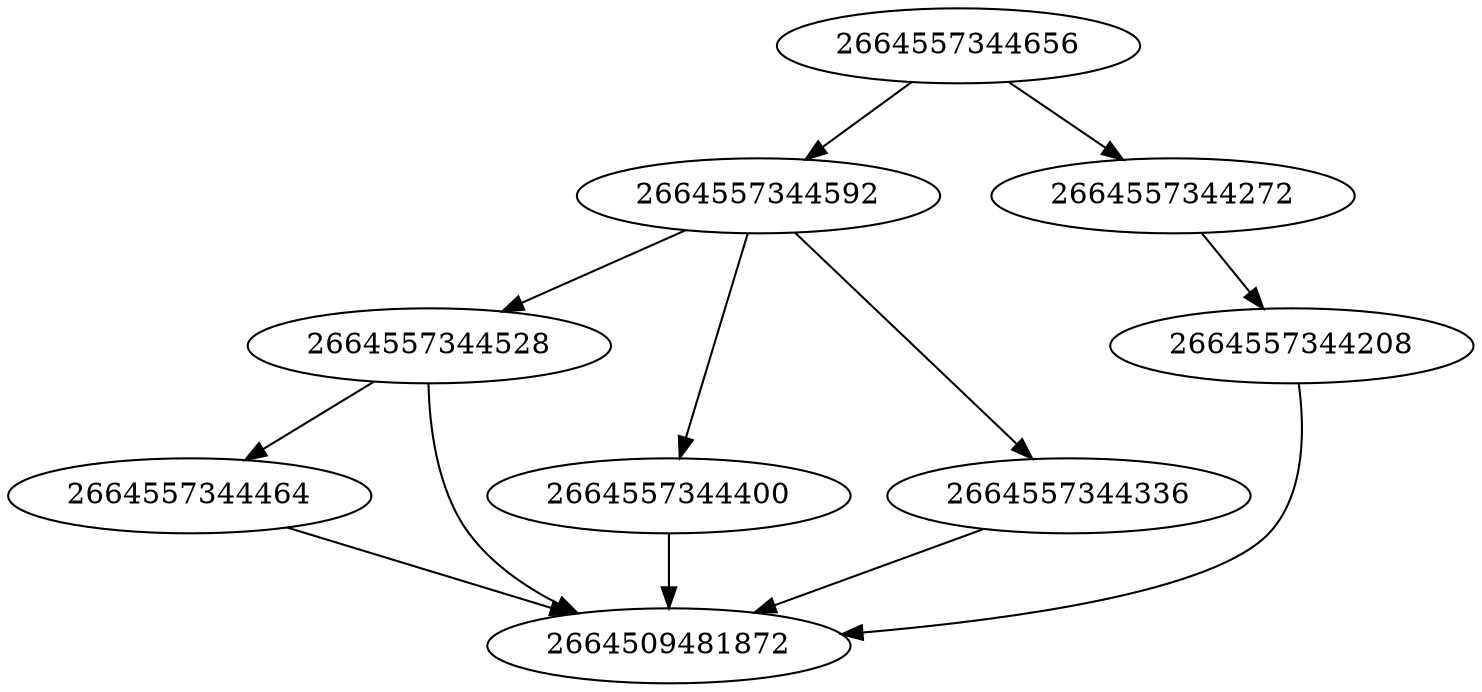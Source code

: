 strict digraph {
2664557344592 [type=Call];
2664557344272 [type=Return];
2664557344528 [type=Attribute];
2664557344400 [type=Name];
2664557344336 [type=Name];
2664557344208 [type=Name];
2664557344464 [type=Name];
2664509481872 [type=Load];
2664557344656 [type=If];
2664557344592 -> 2664557344528;
2664557344592 -> 2664557344400;
2664557344592 -> 2664557344336;
2664557344272 -> 2664557344208;
2664557344528 -> 2664557344464;
2664557344528 -> 2664509481872;
2664557344400 -> 2664509481872;
2664557344336 -> 2664509481872;
2664557344208 -> 2664509481872;
2664557344464 -> 2664509481872;
2664557344656 -> 2664557344592;
2664557344656 -> 2664557344272;
}
